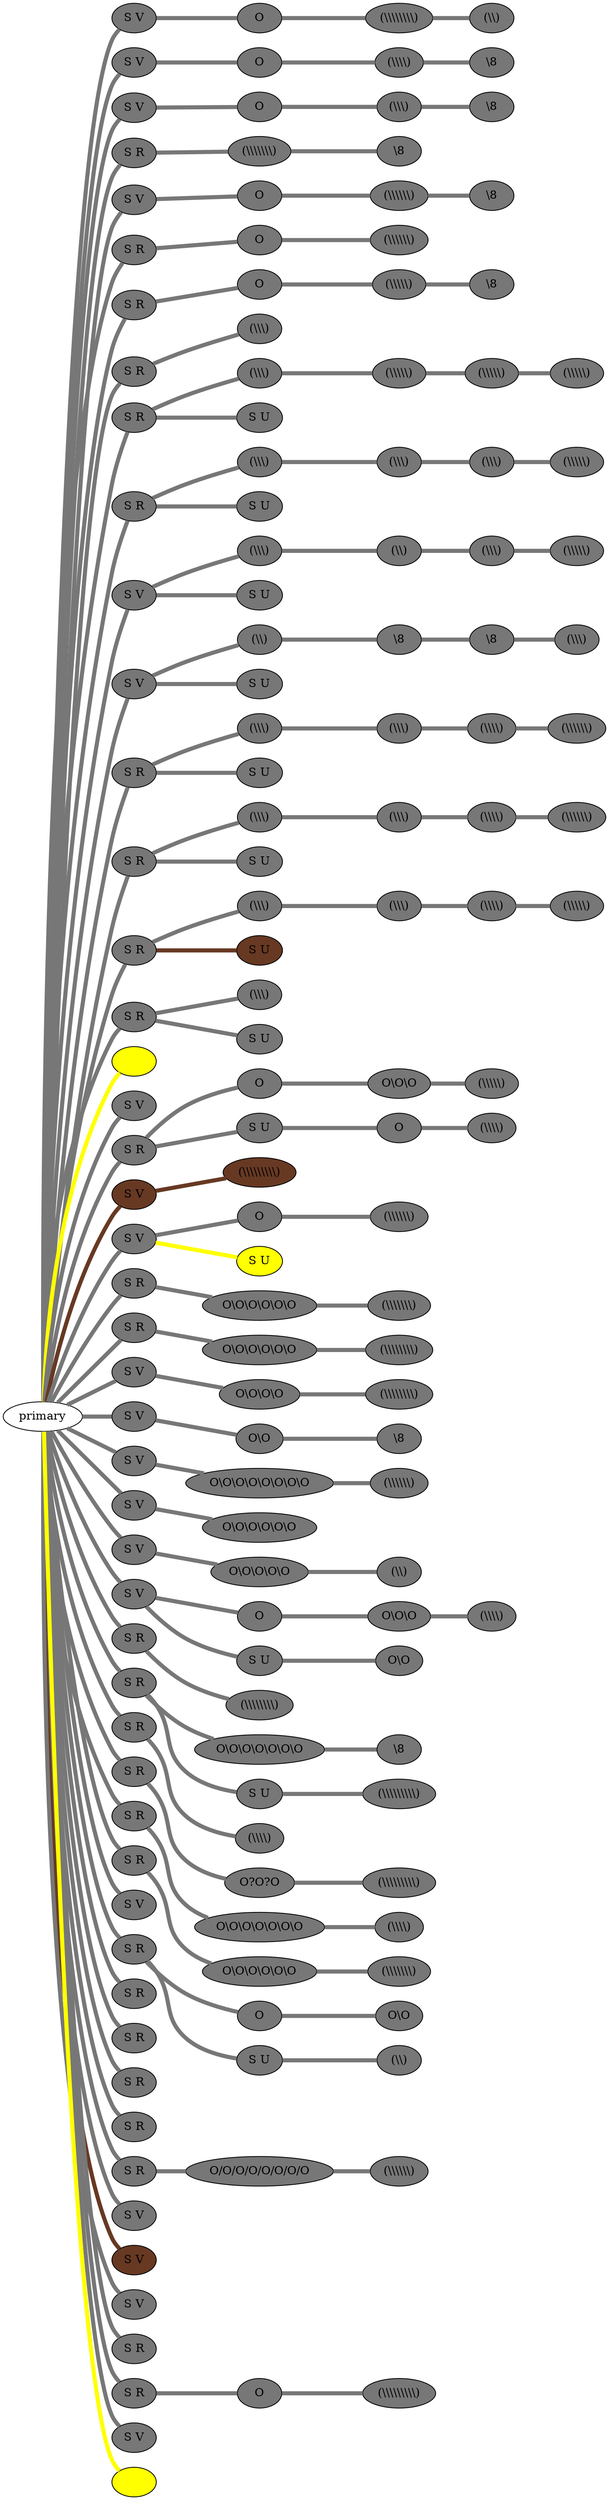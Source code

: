 graph {
 graph [rankdir=LR]
"primary" -- "1" [penwidth=5,color="#777777"]
"1" [label="S V", style=filled, fillcolor="#777777"]
"1" -- "1:0" [penwidth=5,color="#777777"]
"1:0" [label="O", style=filled, fillcolor="#777777"]
"1:0" -- "1:1" [penwidth=5,color="#777777"]
"1:1" [label="(\\\\\\\\\\\\\\\\)", style=filled, fillcolor="#777777"]
"1:1" -- "1:2" [penwidth=5,color="#777777"]
"1:2" [label="(\\\\)", style=filled, fillcolor="#777777"]
"primary" -- "2" [penwidth=5,color="#777777"]
"2" [label="S V", style=filled, fillcolor="#777777"]
"2" -- "2:0" [penwidth=5,color="#777777"]
"2:0" [label="O", style=filled, fillcolor="#777777"]
"2:0" -- "2:1" [penwidth=5,color="#777777"]
"2:1" [label="(\\\\\\\\)", style=filled, fillcolor="#777777"]
"2:1" -- "2:2" [penwidth=5,color="#777777"]
"2:2" [label="\\8", style=filled, fillcolor="#777777"]
"primary" -- "3" [penwidth=5,color="#777777"]
"3" [label="S V", style=filled, fillcolor="#777777"]
"3" -- "3:0" [penwidth=5,color="#777777"]
"3:0" [label="O", style=filled, fillcolor="#777777"]
"3:0" -- "3:1" [penwidth=5,color="#777777"]
"3:1" [label="(\\\\\\)", style=filled, fillcolor="#777777"]
"3:1" -- "3:2" [penwidth=5,color="#777777"]
"3:2" [label="\\8", style=filled, fillcolor="#777777"]
"primary" -- "4" [penwidth=5,color="#777777"]
"4" [label="S R", style=filled, fillcolor="#777777"]
"4" -- "4:0" [penwidth=5,color="#777777"]
"4:0" [label="(\\\\\\\\\\\\\\)", style=filled, fillcolor="#777777"]
"4:0" -- "4:1" [penwidth=5,color="#777777"]
"4:1" [label="\\8", style=filled, fillcolor="#777777"]
"primary" -- "5" [penwidth=5,color="#777777"]
"5" [label="S V", style=filled, fillcolor="#777777"]
"5" -- "5:0" [penwidth=5,color="#777777"]
"5:0" [label="O", style=filled, fillcolor="#777777"]
"5:0" -- "5:1" [penwidth=5,color="#777777"]
"5:1" [label="(\\\\\\\\\\\\)", style=filled, fillcolor="#777777"]
"5:1" -- "5:2" [penwidth=5,color="#777777"]
"5:2" [label="\\8", style=filled, fillcolor="#777777"]
"primary" -- "6" [penwidth=5,color="#777777"]
"6" [label="S R", style=filled, fillcolor="#777777"]
"6" -- "6:0" [penwidth=5,color="#777777"]
"6:0" [label="O", style=filled, fillcolor="#777777"]
"6:0" -- "6:1" [penwidth=5,color="#777777"]
"6:1" [label="(\\\\\\\\\\\\)", style=filled, fillcolor="#777777"]
"primary" -- "7" [penwidth=5,color="#777777"]
"7" [label="S R", style=filled, fillcolor="#777777"]
"7" -- "7:0" [penwidth=5,color="#777777"]
"7:0" [label="O", style=filled, fillcolor="#777777"]
"7:0" -- "7:1" [penwidth=5,color="#777777"]
"7:1" [label="(\\\\\\\\\\)", style=filled, fillcolor="#777777"]
"7:1" -- "7:2" [penwidth=5,color="#777777"]
"7:2" [label="\\8", style=filled, fillcolor="#777777"]
"primary" -- "8" [penwidth=5,color="#777777"]
"8" [label="S R", style=filled, fillcolor="#777777"]
"8" -- "8:0" [penwidth=5,color="#777777"]
"8:0" [label="(\\\\\\)", style=filled, fillcolor="#777777"]
"primary" -- "9" [penwidth=5,color="#777777"]
"9" [label="S R", style=filled, fillcolor="#777777"]
"9" -- "9:0" [penwidth=5,color="#777777"]
"9:0" [label="(\\\\\\)", style=filled, fillcolor="#777777"]
"9:0" -- "9:1" [penwidth=5,color="#777777"]
"9:1" [label="(\\\\\\\\\\)", style=filled, fillcolor="#777777"]
"9:1" -- "9:2" [penwidth=5,color="#777777"]
"9:2" [label="(\\\\\\\\\\)", style=filled, fillcolor="#777777"]
"9:2" -- "9:3" [penwidth=5,color="#777777"]
"9:3" [label="(\\\\\\\\\\)", style=filled, fillcolor="#777777"]
"9" -- "9s1" [penwidth=5,color="#777777"]
"9s1" [label="S U", style=filled, fillcolor="#777777"]
"primary" -- "10" [penwidth=5,color="#777777"]
"10" [label="S R", style=filled, fillcolor="#777777"]
"10" -- "10:0" [penwidth=5,color="#777777"]
"10:0" [label="(\\\\\\)", style=filled, fillcolor="#777777"]
"10:0" -- "10:1" [penwidth=5,color="#777777"]
"10:1" [label="(\\\\\\)", style=filled, fillcolor="#777777"]
"10:1" -- "10:2" [penwidth=5,color="#777777"]
"10:2" [label="(\\\\\\)", style=filled, fillcolor="#777777"]
"10:2" -- "10:3" [penwidth=5,color="#777777"]
"10:3" [label="(\\\\\\\\\\)", style=filled, fillcolor="#777777"]
"10" -- "10s1" [penwidth=5,color="#777777"]
"10s1" [label="S U", style=filled, fillcolor="#777777"]
"primary" -- "11" [penwidth=5,color="#777777"]
"11" [label="S V", style=filled, fillcolor="#777777"]
"11" -- "11:0" [penwidth=5,color="#777777"]
"11:0" [label="(\\\\\\)", style=filled, fillcolor="#777777"]
"11:0" -- "11:1" [penwidth=5,color="#777777"]
"11:1" [label="(\\\\)", style=filled, fillcolor="#777777"]
"11:1" -- "11:2" [penwidth=5,color="#777777"]
"11:2" [label="(\\\\\\)", style=filled, fillcolor="#777777"]
"11:2" -- "11:3" [penwidth=5,color="#777777"]
"11:3" [label="(\\\\\\\\\\)", style=filled, fillcolor="#777777"]
"11" -- "11s1" [penwidth=5,color="#777777"]
"11s1" [label="S U", style=filled, fillcolor="#777777"]
"primary" -- "12" [penwidth=5,color="#777777"]
"12" [label="S V", style=filled, fillcolor="#777777"]
"12" -- "12:0" [penwidth=5,color="#777777"]
"12:0" [label="(\\\\)", style=filled, fillcolor="#777777"]
"12:0" -- "12:1" [penwidth=5,color="#777777"]
"12:1" [label="\\8", style=filled, fillcolor="#777777"]
"12:1" -- "12:2" [penwidth=5,color="#777777"]
"12:2" [label="\\8", style=filled, fillcolor="#777777"]
"12:2" -- "12:3" [penwidth=5,color="#777777"]
"12:3" [label="(\\\\\\)", style=filled, fillcolor="#777777"]
"12" -- "12s1" [penwidth=5,color="#777777"]
"12s1" [label="S U", style=filled, fillcolor="#777777"]
"primary" -- "13" [penwidth=5,color="#777777"]
"13" [label="S R", style=filled, fillcolor="#777777"]
"13" -- "13:0" [penwidth=5,color="#777777"]
"13:0" [label="(\\\\\\)", style=filled, fillcolor="#777777"]
"13:0" -- "13:1" [penwidth=5,color="#777777"]
"13:1" [label="(\\\\\\)", style=filled, fillcolor="#777777"]
"13:1" -- "13:2" [penwidth=5,color="#777777"]
"13:2" [label="(\\\\\\\\)", style=filled, fillcolor="#777777"]
"13:2" -- "13:3" [penwidth=5,color="#777777"]
"13:3" [label="(\\\\\\\\\\\\)", style=filled, fillcolor="#777777"]
"13" -- "13s1" [penwidth=5,color="#777777"]
"13s1" [label="S U", style=filled, fillcolor="#777777"]
"primary" -- "14" [penwidth=5,color="#777777"]
"14" [label="S R", style=filled, fillcolor="#777777"]
"14" -- "14:0" [penwidth=5,color="#777777"]
"14:0" [label="(\\\\\\)", style=filled, fillcolor="#777777"]
"14:0" -- "14:1" [penwidth=5,color="#777777"]
"14:1" [label="(\\\\\\)", style=filled, fillcolor="#777777"]
"14:1" -- "14:2" [penwidth=5,color="#777777"]
"14:2" [label="(\\\\\\\\)", style=filled, fillcolor="#777777"]
"14:2" -- "14:3" [penwidth=5,color="#777777"]
"14:3" [label="(\\\\\\\\\\\\)", style=filled, fillcolor="#777777"]
"14" -- "14s1" [penwidth=5,color="#777777"]
"14s1" [label="S U", style=filled, fillcolor="#777777"]
"primary" -- "15" [penwidth=5,color="#777777"]
"15" [label="S R", style=filled, fillcolor="#777777"]
"15" -- "15:0" [penwidth=5,color="#777777"]
"15:0" [label="(\\\\\\)", style=filled, fillcolor="#777777"]
"15:0" -- "15:1" [penwidth=5,color="#777777"]
"15:1" [label="(\\\\\\)", style=filled, fillcolor="#777777"]
"15:1" -- "15:2" [penwidth=5,color="#777777"]
"15:2" [label="(\\\\\\\\)", style=filled, fillcolor="#777777"]
"15:2" -- "15:3" [penwidth=5,color="#777777"]
"15:3" [label="(\\\\\\\\\\)", style=filled, fillcolor="#777777"]
"15" -- "15s1" [penwidth=5,color="#673923"]
"15s1" [label="S U", style=filled, fillcolor="#673923"]
"primary" -- "16" [penwidth=5,color="#777777"]
"16" [label="S R", style=filled, fillcolor="#777777"]
"16" -- "16:0" [penwidth=5,color="#777777"]
"16:0" [label="(\\\\\\)", style=filled, fillcolor="#777777"]
"16" -- "16s1" [penwidth=5,color="#777777"]
"16s1" [label="S U", style=filled, fillcolor="#777777"]
"primary" -- "K1" [penwidth=5,color=yellow]
"K1" [label=" ", style=filled, fillcolor=yellow]
"primary" -- "17" [penwidth=5,color="#777777"]
"17" [label="S V", style=filled, fillcolor="#777777"]
"primary" -- "18" [penwidth=5,color="#777777"]
"18" [label="S R", style=filled, fillcolor="#777777"]
"18" -- "18:0" [penwidth=5,color="#777777"]
"18:0" [label="O", style=filled, fillcolor="#777777"]
"18:0" -- "18:1" [penwidth=5,color="#777777"]
"18:1" [label="O\\O\\O", style=filled, fillcolor="#777777"]
"18:1" -- "18:2" [penwidth=5,color="#777777"]
"18:2" [label="(\\\\\\\\\\)", style=filled, fillcolor="#777777"]
"18" -- "18s1" [penwidth=5,color="#777777"]
"18s1" [label="S U", style=filled, fillcolor="#777777"]
"18s1" -- "18s1:0" [penwidth=5,color="#777777"]
"18s1:0" [label="O", style=filled, fillcolor="#777777"]
"18s1:0" -- "18s1:1" [penwidth=5,color="#777777"]
"18s1:1" [label="(\\\\\\\\)", style=filled, fillcolor="#777777"]
"primary" -- "19" [penwidth=5,color="#673923"]
"19" [label="S V", style=filled, fillcolor="#673923"]
"19" -- "19:0" [penwidth=5,color="#673923"]
"19:0" [label="(\\\\\\\\\\\\\\\\\\)", style=filled, fillcolor="#673923"]
"primary" -- "20" [penwidth=5,color="#777777"]
"20" [label="S V", style=filled, fillcolor="#777777"]
"20" -- "20:0" [penwidth=5,color="#777777"]
"20:0" [label="O", style=filled, fillcolor="#777777"]
"20:0" -- "20:1" [penwidth=5,color="#777777"]
"20:1" [label="(\\\\\\\\\\\\)", style=filled, fillcolor="#777777"]
"20" -- "20s1" [penwidth=5,color=yellow]
"20s1" [label="S U", style=filled, fillcolor=yellow]
"primary" -- "21" [penwidth=5,color="#777777"]
"21" [label="S R", style=filled, fillcolor="#777777"]
"21" -- "21:0" [penwidth=5,color="#777777"]
"21:0" [label="O\\O\\O\\O\\O\\O", style=filled, fillcolor="#777777"]
"21:0" -- "21:1" [penwidth=5,color="#777777"]
"21:1" [label="(\\\\\\\\\\\\\\)", style=filled, fillcolor="#777777"]
"primary" -- "22" [penwidth=5,color="#777777"]
"22" [label="S R", style=filled, fillcolor="#777777"]
"22" -- "22:0" [penwidth=5,color="#777777"]
"22:0" [label="O\\O\\O\\O\\O\\O", style=filled, fillcolor="#777777"]
"22:0" -- "22:1" [penwidth=5,color="#777777"]
"22:1" [label="(\\\\\\\\\\\\\\\\)", style=filled, fillcolor="#777777"]
"primary" -- "23" [penwidth=5,color="#777777"]
"23" [label="S V", style=filled, fillcolor="#777777"]
"23" -- "23:0" [penwidth=5,color="#777777"]
"23:0" [label="O\\O\\O\\O", style=filled, fillcolor="#777777"]
"23:0" -- "23:1" [penwidth=5,color="#777777"]
"23:1" [label="(\\\\\\\\\\\\\\\\)", style=filled, fillcolor="#777777"]
"primary" -- "24" [penwidth=5,color="#777777"]
"24" [label="S V", style=filled, fillcolor="#777777"]
"24" -- "24:0" [penwidth=5,color="#777777"]
"24:0" [label="O\\O", style=filled, fillcolor="#777777"]
"24:0" -- "24:1" [penwidth=5,color="#777777"]
"24:1" [label="\\8", style=filled, fillcolor="#777777"]
"primary" -- "25" [penwidth=5,color="#777777"]
"25" [label="S V", style=filled, fillcolor="#777777"]
"25" -- "25:0" [penwidth=5,color="#777777"]
"25:0" [label="O\\O\\O\\O\\O\\O\\O\\O", style=filled, fillcolor="#777777"]
"25:0" -- "25:1" [penwidth=5,color="#777777"]
"25:1" [label="(\\\\\\\\\\\\)", style=filled, fillcolor="#777777"]
"primary" -- "26" [penwidth=5,color="#777777"]
"26" [label="S V", style=filled, fillcolor="#777777"]
"26" -- "26:0" [penwidth=5,color="#777777"]
"26:0" [label="O\\O\\O\\O\\O\\O", style=filled, fillcolor="#777777"]
"primary" -- "27" [penwidth=5,color="#777777"]
"27" [label="S V", style=filled, fillcolor="#777777"]
"27" -- "27:0" [penwidth=5,color="#777777"]
"27:0" [label="O\\O\\O\\O\\O", style=filled, fillcolor="#777777"]
"27:0" -- "27:1" [penwidth=5,color="#777777"]
"27:1" [label="(\\\\)", style=filled, fillcolor="#777777"]
"primary" -- "28" [penwidth=5,color="#777777"]
"28" [label="S V", style=filled, fillcolor="#777777"]
"28" -- "28:0" [penwidth=5,color="#777777"]
"28:0" [label="O", style=filled, fillcolor="#777777"]
"28:0" -- "28:1" [penwidth=5,color="#777777"]
"28:1" [label="O\\O\\O", style=filled, fillcolor="#777777"]
"28:1" -- "28:2" [penwidth=5,color="#777777"]
"28:2" [label="(\\\\\\\\)", style=filled, fillcolor="#777777"]
"28" -- "28s1" [penwidth=5,color="#777777"]
"28s1" [label="S U", style=filled, fillcolor="#777777"]
"28s1" -- "28s1:0" [penwidth=5,color="#777777"]
"28s1:0" [label="O\\O", style=filled, fillcolor="#777777"]
"primary" -- "29" [penwidth=5,color="#777777"]
"29" [label="S R", style=filled, fillcolor="#777777"]
"29" -- "29:0" [penwidth=5,color="#777777"]
"29:0" [label="(\\\\\\\\\\\\\\\\)", style=filled, fillcolor="#777777"]
"primary" -- "30" [penwidth=5,color="#777777"]
"30" [label="S R", style=filled, fillcolor="#777777"]
"30" -- "30:0" [penwidth=5,color="#777777"]
"30:0" [label="O\\O\\O\\O\\O\\O\\O", style=filled, fillcolor="#777777"]
"30:0" -- "30:1" [penwidth=5,color="#777777"]
"30:1" [label="\\8", style=filled, fillcolor="#777777"]
"30" -- "30s1" [penwidth=5,color="#777777"]
"30s1" [label="S U", style=filled, fillcolor="#777777"]
"30s1" -- "30s1:0" [penwidth=5,color="#777777"]
"30s1:0" [label="(\\\\\\\\\\\\\\\\\\)", style=filled, fillcolor="#777777"]
"primary" -- "31" [penwidth=5,color="#777777"]
"31" [label="S R", style=filled, fillcolor="#777777"]
"31" -- "31:0" [penwidth=5,color="#777777"]
"31:0" [label="(\\\\\\\\)", style=filled, fillcolor="#777777"]
"primary" -- "32" [penwidth=5,color="#777777"]
"32" [label="S R", style=filled, fillcolor="#777777"]
"32" -- "32:0" [penwidth=5,color="#777777"]
"32:0" [label="O?O?O", style=filled, fillcolor="#777777"]
"32:0" -- "32:1" [penwidth=5,color="#777777"]
"32:1" [label="(\\\\\\\\\\\\\\\\\\)", style=filled, fillcolor="#777777"]
"primary" -- "33" [penwidth=5,color="#777777"]
"33" [label="S R", style=filled, fillcolor="#777777"]
"33" -- "33:0" [penwidth=5,color="#777777"]
"33:0" [label="O\\O\\O\\O\\O\\O\\O", style=filled, fillcolor="#777777"]
"33:0" -- "33:1" [penwidth=5,color="#777777"]
"33:1" [label="(\\\\\\\\)", style=filled, fillcolor="#777777"]
"primary" -- "34" [penwidth=5,color="#777777"]
"34" [label="S R", style=filled, fillcolor="#777777"]
"34" -- "34:0" [penwidth=5,color="#777777"]
"34:0" [label="O\\O\\O\\O\\O\\O", style=filled, fillcolor="#777777"]
"34:0" -- "34:1" [penwidth=5,color="#777777"]
"34:1" [label="(\\\\\\\\\\\\\\)", style=filled, fillcolor="#777777"]
"primary" -- "35" [penwidth=5,color="#777777"]
"35" [label="S V", style=filled, fillcolor="#777777"]
"primary" -- "36" [penwidth=5,color="#777777"]
"36" [label="S R", style=filled, fillcolor="#777777"]
"36" -- "36:0" [penwidth=5,color="#777777"]
"36:0" [label="O", style=filled, fillcolor="#777777"]
"36:0" -- "36:1" [penwidth=5,color="#777777"]
"36:1" [label="O\\O", style=filled, fillcolor="#777777"]
"36" -- "36s1" [penwidth=5,color="#777777"]
"36s1" [label="S U", style=filled, fillcolor="#777777"]
"36s1" -- "36s1:0" [penwidth=5,color="#777777"]
"36s1:0" [label="(\\\\)", style=filled, fillcolor="#777777"]
"primary" -- "37" [penwidth=5,color="#777777"]
"37" [label="S R", style=filled, fillcolor="#777777"]
"primary" -- "38" [penwidth=5,color="#777777"]
"38" [label="S R", style=filled, fillcolor="#777777"]
"primary" -- "39" [penwidth=5,color="#777777"]
"39" [label="S R", style=filled, fillcolor="#777777"]
"primary" -- "40" [penwidth=5,color="#777777"]
"40" [label="S R", style=filled, fillcolor="#777777"]
"primary" -- "41" [penwidth=5,color="#777777"]
"41" [label="S R", style=filled, fillcolor="#777777"]
"41" -- "41:0" [penwidth=5,color="#777777"]
"41:0" [label="O/O/O/O/O/O/O/O", style=filled, fillcolor="#777777"]
"41:0" -- "41:1" [penwidth=5,color="#777777"]
"41:1" [label="(\\\\\\\\\\\\)", style=filled, fillcolor="#777777"]
"primary" -- "42" [penwidth=5,color="#777777"]
"42" [label="S V", style=filled, fillcolor="#777777"]
"primary" -- "43" [penwidth=5,color="#673923"]
"43" [label="S V", style=filled, fillcolor="#673923"]
"primary" -- "44" [penwidth=5,color="#777777"]
"44" [label="S V", style=filled, fillcolor="#777777"]
"primary" -- "45" [penwidth=5,color="#777777"]
"45" [label="S R", style=filled, fillcolor="#777777"]
"primary" -- "46" [penwidth=5,color="#777777"]
"46" [label="S R", style=filled, fillcolor="#777777"]
"46" -- "46:0" [penwidth=5,color="#777777"]
"46:0" [label="O", style=filled, fillcolor="#777777"]
"46:0" -- "46:1" [penwidth=5,color="#777777"]
"46:1" [label="(\\\\\\\\\\\\\\\\\\)", style=filled, fillcolor="#777777"]
"primary" -- "47" [penwidth=5,color="#777777"]
"47" [label="S V", style=filled, fillcolor="#777777"]
"primary" -- "K2" [penwidth=5,color=yellow]
"K2" [label=" ", style=filled, fillcolor=yellow]
}
